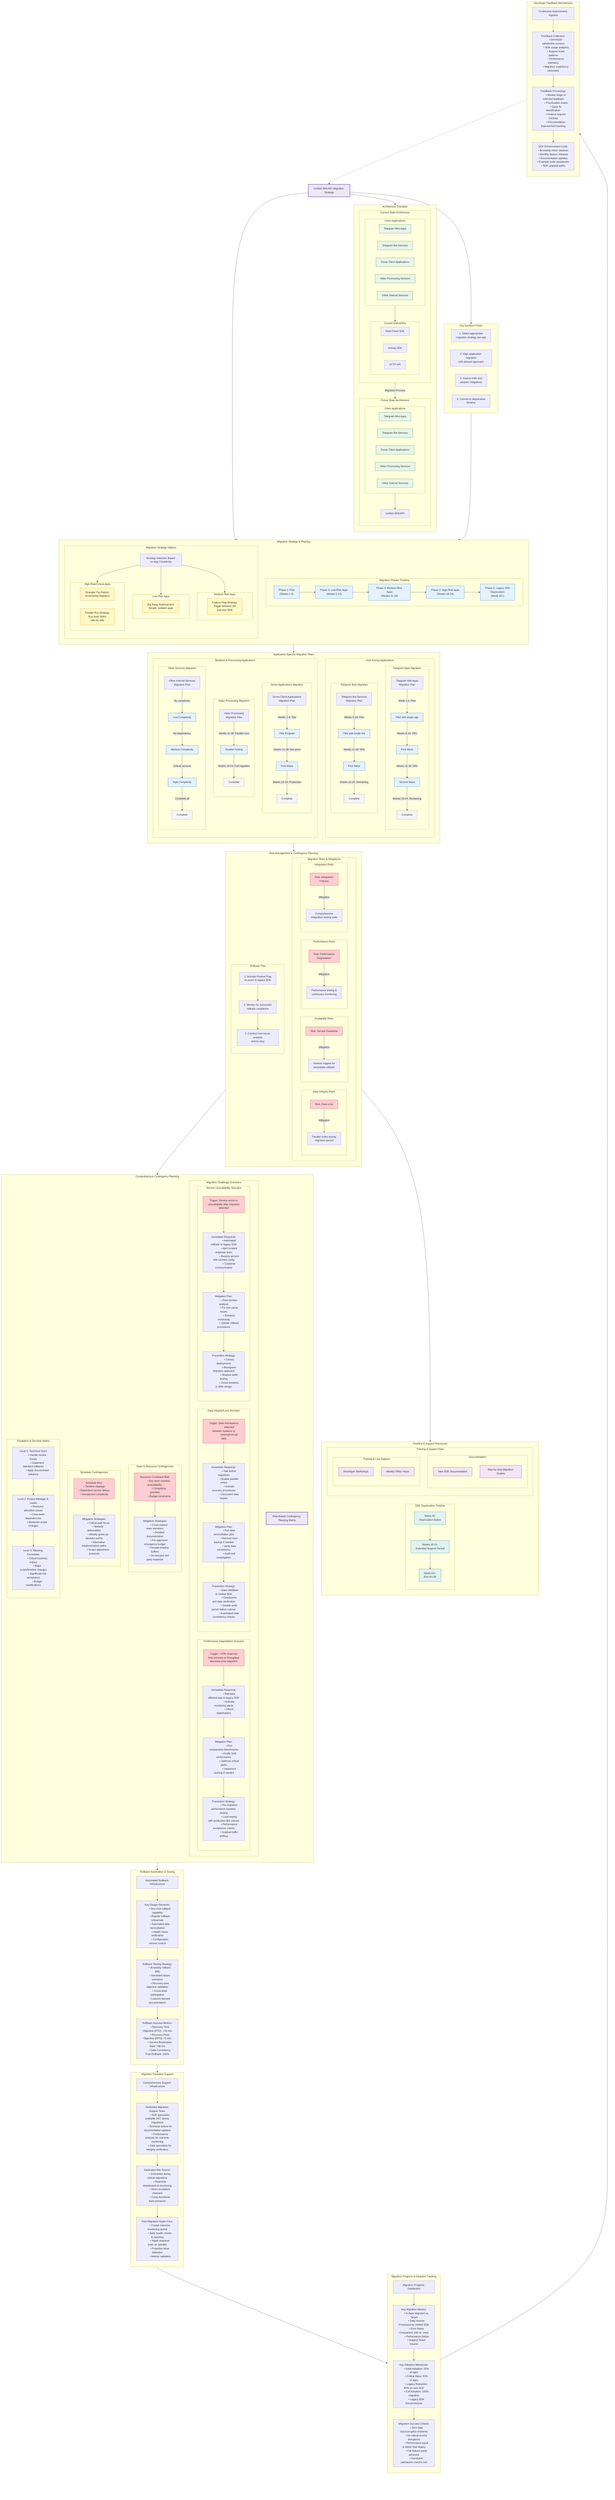 flowchart TD
    classDef app fill:#e8f5e9,stroke:#2e7d32,stroke-width:1px
    classDef phase fill:#e3f2fd,stroke:#1565c0,stroke-width:1px
    classDef strategy fill:#fff9c4,stroke:#f57f17,stroke-width:1px
    classDef risk fill:#ffcdd2,stroke:#c62828,stroke-width:1px
    classDef complete fill:#f5f5f5,stroke:#333,stroke-width:1px,stroke-dasharray: 5 5
    classDef sectionTitle fill:#ede7f6,stroke:#4527a0,stroke-width:2px
    classDef timeline fill:#e0f2f1,stroke:#00796b,stroke-width:1px
    classDef support fill:#f3e5f5,stroke:#6a1b9a,stroke-width:1px
    
    %% Main Title - Central Organizing Element
    MigrationTitle["Unified SDK/API Migration Strategy"]:::sectionTitle
    
    %% Architecture States
    subgraph ArchitectureStates["Architecture Transition"]
        direction TB
        
        %% Current State - More compact representation
        subgraph CurrentState["Current State Architecture"]
            direction TB
            
            %% Group applications together
            subgraph CurrentApps["Client Applications"]
                direction LR
                TelegramApps["Telegram Mini Apps"]:::app
                TelegramBots["Telegram Bot Services"]:::app
                DroneClients["Drone Client Applications"]:::app
                VideoProcessing["Video Processing Services"]:::app
                OtherServices["Other Internal Services"]:::app
            end
            
            %% Group SDKs together
            subgraph CurrentSDKs["Current SDKs/APIs"]
                direction LR
                DataCloudSDK["Data Cloud SDK"]
                ActivitySDK["Activity SDK"]
                HttpAPI["HTTP API"]
            end
            
            %% Current connections - simplified
            CurrentApps --> CurrentSDKs
        end
        
        %% Add transition arrow
        CurrentState -- "Migration Process" --> FutureState
        
        %% Future State - More compact representation
        subgraph FutureState["Future State Architecture"]
            direction TB
            
            %% Group applications together
            subgraph FutureApps["Client Applications"]
                direction LR
                TelegramAppsFuture["Telegram Mini Apps"]:::app
                TelegramBotsFuture["Telegram Bot Services"]:::app
                DroneClientsFuture["Drone Client Applications"]:::app
                VideoProcessingFuture["Video Processing Services"]:::app
                OtherServicesFuture["Other Internal Services"]:::app
            end
            
            %% Unified SDK
            UnifiedSDK["Unified SDK/API"]
            
            %% Future connections - simplified
            FutureApps --> UnifiedSDK
        end
    end
    
    %% Connect to Main Title
    MigrationTitle --> ArchitectureStates
    
    %% Migration Strategy Section
    subgraph MigrationStrategySection["Migration Strategy & Phasing"]
        direction TB
        
        %% Migration Phases - Timeline representation
        subgraph MigrationPhases["Migration Phases Timeline"]
            direction LR
            Phase1["Phase 1: Pilot<br>(Weeks 1-4)"]:::phase
            Phase2["Phase 2: Low-Risk Apps<br>(Weeks 5-10)"]:::phase
            Phase3["Phase 3: Medium-Risk Apps<br>(Weeks 11-18)"]:::phase
            Phase4["Phase 4: High-Risk Apps<br>(Weeks 19-24)"]:::phase
            Phase5["Phase 5: Legacy SDK<br>Deprecation<br>(Week 25+)"]:::phase
            
            Phase1 --> Phase2 --> Phase3 --> Phase4 --> Phase5
        end
        
        %% Migration Strategies - Better organized
        subgraph MigrationStrategies["Migration Strategy Options"]
            direction TB
            
            StrategyTitle["Strategy Selection Based on App Complexity"]
            
            subgraph LowRiskStrategies["Low-Risk Apps"]
                direction LR
                BigBang["Big Bang Replacement:<br>Simple, isolated apps"]:::strategy
            end
            
            subgraph MediumRiskStrategies["Medium-Risk Apps"]
                direction LR
                FeatureFlags["Feature Flag Strategy:<br>Toggle between old<br>and new SDK"]:::strategy
            end
            
            subgraph HighRiskStrategies["High-Risk/Critical Apps"]
                direction LR
                StrangerPattern["Strangler Fig Pattern:<br>Incremental Migration"]:::strategy
                ParallelRuns["Parallel Run Strategy:<br>Run both SDKs<br>side by side"]:::strategy
            end
            
            StrategyTitle --> LowRiskStrategies & MediumRiskStrategies & HighRiskStrategies
        end
    end
    
    %% Connect to Main Title
    MigrationTitle --> MigrationStrategySection
    
    %% Application-Specific Plans
    subgraph AppMigrationPlans["Application-Specific Migration Plans"]
        direction TB
        
        %% Two columns of application plans
        subgraph AppGroup1["User-Facing Applications"]
            direction TB
            
            %% Telegram Mini Apps Migration
            subgraph TelegramMigration["Telegram Apps Migration"]
                direction TB
                TelegramPlan["Telegram Mini Apps<br>Migration Plan"]
                TelegramPlan -- "Week 1-4: Pilot" --> TelegramPilot[Pilot with single app]:::phase
                TelegramPilot -- "Weeks 5-10: 25%" --> TelegramWave1[First Wave]:::phase
                TelegramWave1 -- "Weeks 11-18: 50%" --> TelegramWave2[Second Wave]:::phase
                TelegramWave2 -- "Weeks 19-24: Remaining" --> TelegramComplete[Complete]:::complete
            end
            
            %% Telegram Bots Migration
            subgraph BotsMigration["Telegram Bots Migration"]
                direction TB
                BotsPlan["Telegram Bot Services<br>Migration Plan"]
                BotsPlan -- "Weeks 5-10: Pilot" --> BotsPilot[Pilot with single bot]:::phase
                BotsPilot -- "Weeks 11-18: 50%" --> BotsWave1[First Wave]:::phase
                BotsWave1 -- "Weeks 19-24: Remaining" --> BotsComplete[Complete]:::complete
            end
        end
        
        subgraph AppGroup2["Backend & Processing Applications"]
            direction TB
            
            %% Drone Clients Migration
            subgraph DroneMigration["Drone Applications Migration"]
                direction TB
                DronePlan["Drone Client Applications<br>Migration Plan"]
                DronePlan -- "Weeks 1-4: Test" --> DronePilot[Pilot Program]:::phase
                DronePilot -- "Weeks 11-18: Non-prod" --> DroneWave1[First Wave]:::phase
                DroneWave1 -- "Weeks 19-24: Production" --> DroneComplete[Complete]:::complete
            end
            
            %% Video Processing Migration
            subgraph VideoMigration["Video Processing Migration"]
                direction TB
                VideoPlan["Video Processing<br>Migration Plan"]
                VideoPlan -- "Weeks 11-18: Parallel runs" --> VideoPilot[Parallel Testing]:::phase
                VideoPilot -- "Weeks 19-24: Full migration" --> VideoComplete[Complete]:::complete
            end
            
            %% Other Services Migration
            subgraph OtherMigration["Other Services Migration"]
                direction TB
                OtherPlan["Other Internal Services<br>Migration Plan"]
                OtherPlan -- "By complexity" --> OtherWave1[Low Complexity]:::phase
                OtherWave1 -- "By dependency" --> OtherWave2[Medium Complexity]:::phase
                OtherWave2 -- "Critical services" --> OtherWave3[High Complexity]:::phase
                OtherWave3 -- "Complete all" --> OtherComplete[Complete]:::complete
            end
        end
    end
    
    %% Connect to Strategy Section
    MigrationStrategySection --> AppMigrationPlans
    
    %% Risk Management Section
    subgraph RiskManagement["Risk Management & Contingency Planning"]
        direction TB
        
        %% Risk Factors - Better organized
        subgraph RiskFactors["Migration Risks & Mitigations"]
            direction LR
            
            subgraph DataRisks["Data Integrity Risks"]
                direction TB
                DataLoss["Risk: Data Loss"]:::risk
                DataLoss -- "Mitigation" --> DataMitigation["Parallel writes during<br>migration period"]
            end
            
            subgraph AvailabilityRisks["Availability Risks"]
                direction TB
                Downtime["Risk: Service Downtime"]:::risk
                Downtime -- "Mitigation" --> DowntimeMitigation["Feature toggles for<br>immediate rollback"]
            end
            
            subgraph PerformanceRisks["Performance Risks"]
                direction TB
                PerformanceRisk["Risk: Performance<br>Degradation"]:::risk
                PerformanceRisk -- "Mitigation" --> PerfMitigation["Performance testing &<br>continuous monitoring"]
            end
            
            subgraph IntegrationRisks["Integration Risks"]
                direction TB
                IntegrationRisk["Risk: Integration<br>Failures"]:::risk
                IntegrationRisk -- "Mitigation" --> IntegrationMitigation["Comprehensive<br>integration testing suite"]
            end
        end
        
        %% Rollback Plan - More structured
        subgraph RollbackPlanSection["Rollback Plan"]
            direction TB
            
            RollbackStep1["1. Activate Feature Flag<br>to revert to legacy SDK"]
            RollbackStep2["2. Monitor for successful<br>rollback completion"]
            RollbackStep3["3. Conduct root cause analysis<br>before retry"]
            
            RollbackStep1 --> RollbackStep2 --> RollbackStep3
        end
    end
    
    %% Connect to Application Plans
    AppMigrationPlans --> RiskManagement
    
    %% Timeline & Support
    subgraph TimelineAndSupport["Timeline & Support Resources"]
        direction LR
        
        %% SDK Deprecation Timeline
        subgraph DeprecationTimelineSection["SDK Deprecation Timeline"]
            direction TB
            DepNotice["Week 25:<br>Deprecation Notice"]:::timeline
            SupportPeriod["Weeks 25-51:<br>Extended Support Period"]:::timeline
            EOL["Week 52+:<br>End-of-Life"]:::timeline
            
            DepNotice --> SupportPeriod --> EOL
        end
        
        %% Education and Support - More structured
        subgraph SupportSection["Training & Support Plan"]
            direction TB
            
            subgraph Documentation["Documentation"]
                direction TB
                Docs["New SDK Documentation"]:::support
                Guides["Step-by-step Migration Guides"]:::support
            end
            
            subgraph TrainingSupport["Training & Live Support"]
                direction TB
                Workshops["Developer Workshops"]:::support
                OfficeHours["Weekly Office Hours"]:::support
            end
        end
    end
    
    %% Connect to Risk Management
    RiskManagement --> TimelineAndSupport
    
    %% Overall Flow Connections
    subgraph ConnectionsNote["Key Decision Points"]
        StrategySelection["1. Select appropriate<br>migration strategy per app"]
        PhaseAlignment["2. Align application migration<br>with phased approach"]
        RiskAssessment["3. Assess risks and<br>prepare mitigations"]
        TimelineCommitment["4. Commit to deprecation<br>timeline"]
    end
    
    MigrationTitle --> ConnectionsNote
    ConnectionsNote --> MigrationStrategySection
    
    %% Add a new comprehensive contingency section
    subgraph ContingencyPlans["Comprehensive Contingency Planning"]
        direction TB
        
        ContingencyTitle["Risk-Based Contingency Planning Matrix"]:::sectionTitle
        
        subgraph MigrationChallenges["Migration Challenge Scenarios"]
            direction LR
            
            subgraph PerformanceContingency["Performance Degradation Scenario"]
                direction TB
                PerfTrigger["Trigger: >20% response
                time increase or throughput
                decrease post-migration"]:::risk
                
                PerfResponse1["Immediate Response:
                • Roll back affected app to legacy SDK
                • Activate monitoring alerts
                • Inform stakeholders"]
                
                PerfResponse2["Mitigation Plan:
                • Run comparative benchmarks
                • Profile SDK performance
                • Optimize critical paths
                • Implement caching if needed"]
                
                PerfResponse3["Prevention Strategy:
                • Pre-migration performance baseline testing
                • Load testing with production-like volume
                • Performance acceptance criteria
                • Gradual traffic shifting"]
                
                PerfTrigger --> PerfResponse1 --> PerfResponse2 --> PerfResponse3
            end
            
            subgraph DataContingency["Data Integrity/Loss Scenario"]
                direction TB
                DataTrigger["Trigger: Data discrepancy
                detected between systems or
                missing/corrupt data"]:::risk
                
                DataResponse1["Immediate Response:
                • Halt further migrations
                • Enable parallel writes
                • Activate recovery procedures
                • Document data impact"]
                
                DataResponse2["Mitigation Plan:
                • Run data reconciliation jobs
                • Recover from backup if needed
                • Verify data consistency
                • Audit trail investigation"]
                
                DataResponse3["Prevention Strategy:
                • Data validation in Unified SDK
                • Checksums and data verification
                • Double-write period before cutover
                • Automated data consistency checks"]
                
                DataTrigger --> DataResponse1 --> DataResponse2 --> DataResponse3
            end
            
            subgraph AvailabilityContingency["Service Unavailability Scenario"]
                direction TB
                AvailTrigger["Trigger: Service errors or
                unavailability after migration
                detected"]:::risk
                
                AvailResponse1["Immediate Response:
                • Automated rollback to legacy SDK
                • Alert incident response team
                • Restore service with cached config
                • Customer communication"]
                
                AvailResponse2["Mitigation Plan:
                • Post-mortem analysis
                • Fix root cause issues
                • Enhance monitoring
                • Update rollback procedures"]
                
                AvailResponse3["Prevention Strategy:
                • Canary deployments
                • Blue/green migration approach
                • Shadow traffic testing
                • Circuit breakers in SDK design"]
                
                AvailTrigger --> AvailResponse1 --> AvailResponse2 --> AvailResponse3
            end
        end
        
        subgraph TeamContingency["Team & Resource Contingencies"]
            direction TB
            
            ResourceShortage["Resource Constraint Risk:
            • Key team member unavailability 
            • Competing priorities
            • Budget constraints"]:::risk
            
            ResourceResponse["Mitigation Strategies:
            • Cross-trained team members
            • Detailed documentation
            • Pre-approved emergency budget
            • Flexible timeline buffers
            • On-demand 3rd party expertise"]
            
            ResourceShortage --> ResourceResponse
        end
        
        subgraph ScheduleContingency["Schedule Contingencies"]
            direction TB
            
            ScheduleDelay["Schedule Risk:
            • Timeline slippage
            • Dependent service delays
            • Unexpected complexity"]:::risk
            
            ScheduleResponse["Mitigation Strategies:
            • Critical path focus
            • Modular deliverables
            • Weekly go/no-go decision points
            • Alternative implementation paths
            • Scope adjustment protocols"]
            
            ScheduleDelay --> ScheduleResponse
        end
        
        subgraph EscalationMatrix["Escalation & Decision Matrix"]
            direction TB
            
            Level1["Level 1: Technical Team
            • Handle routine issues
            • Implement standard rollbacks
            • Apply documented solutions"]
            
            Level2["Level 2: Project Manager & Leads
            • Resource allocation issues
            • Cross-team dependencies
            • Moderate scope changes"]
            
            Level3["Level 3: Steering Committee
            • Critical business impact
            • Major scope/timeline changes
            • Significant risk acceptance
            • Budget modifications"]
            
            Level1 --> Level2 --> Level3
        end
    end
    
    %% Connect contingency to the Risk Management section
    RiskManagement --> ContingencyPlans
    
    %% Add rollback automation section
    subgraph RollbackAutomation["Rollback Automation & Testing"]
        direction TB
        
        RollbackTitle["Automated Rollback Infrastructure"]
        
        RollbackDesign["Key Design Elements:
        • One-click rollback capability
        • Regular rollback rehearsals
        • Automated data reconciliation
        • Health check verification
        • Configuration version control"]
        
        RollbackTesting["Rollback Testing Strategy:
        • Bi-weekly rollback drills
        • Simulated failure scenarios
        • Recovery time objective validation
        • Cross-team participation
        • Lessons learned documentation"]
        
        RollbackMetrics["Rollback Success Metrics:
        • Recovery Time Objective (RTO): <15 min
        • Recovery Point Objective (RPO): <5 min
        • Service Restoration Rate: >99.5%
        • Data Consistency Post-Rollback: 100%"]
        
        RollbackTitle --> RollbackDesign --> RollbackTesting --> RollbackMetrics
    end
    
    %% Connect rollback automation to the contingency plans
    ContingencyPlans --> RollbackAutomation
    
    %% Add transition support
    subgraph TransitionSupport["Migration Transition Support"]
        direction TB
        
        SupportTitle["Comprehensive Support Infrastructure"]
        
        SupportTeam["Dedicated Migration Support Team:
        • SDK specialists available 24/7 during migrations
        • Technical writers for documentation updates
        • Performance analysts for real-time monitoring
        • Data specialists for integrity verification"]
        
        WarRooms["Dedicated War Rooms:
        • Scheduled during critical migrations
        • Real-time dashboards & monitoring
        • Direct escalation channels
        • Cross-functional team presence"]
        
        HyperCare["Post-Migration Hyper-Care:
        • 2-week intensive monitoring period
        • Daily health checks & reporting
        • Rapid response team on standby
        • Proactive issue detection
        • Metrics validation"]
        
        SupportTitle --> SupportTeam --> WarRooms --> HyperCare
    end
    
    %% Connect transition support to rollback automation
    RollbackAutomation --> TransitionSupport
    
    %% Add adoption tracking
    subgraph AdoptionTracking["Migration Progress & Adoption Tracking"]
        direction TB
        
        TrackingTitle["Migration Progress Dashboard"]
        
        TrackingMetrics["Key Migration Metrics:
        • % Apps Migrated vs. Target
        • Data Volume Processed by Unified SDK
        • Error Rates Comparison (old vs. new)
        • Performance Deltas
        • Support Ticket Volume"]
        
        MilestoneTracking["Key Adoption Milestones:
        • Initial Adoption: 20% of apps
        • Critical Mass: 50% of apps
        • Legacy Reduction: 80% on new SDK
        • Full Adoption: 100% migration
        • Legacy SDK Decommission"]
        
        SuccessDefinition["Migration Success Criteria:
        • Zero data loss/corruption incidents
        • No critical service disruptions
        • Performance equal or better than legacy
        • Full feature parity achieved
        • Developer satisfaction metrics met"]
        
        TrackingTitle --> TrackingMetrics --> MilestoneTracking --> SuccessDefinition
    end
    
    %% Connect adoption tracking to transition support
    TransitionSupport --> AdoptionTracking
    
    %% Update Timeline & Support to include feedback mechanisms
    subgraph FeedbackLoops["Developer Feedback Mechanisms"]
        direction TB
        
        FeedbackTitle["Continuous Improvement Pipeline"]
        
        FeedbackChannels["Feedback Collection:
        • Developer satisfaction surveys
        • SDK usage analytics
        • Support ticket patterns
        • Performance telemetry
        • Migration experience interviews"]
        
        FeedbackProcess["Feedback Processing:
        • Weekly triage of collected feedback
        • Prioritization matrix
        • Quick fix identification
        • Feature request tracking
        • Documentation improvement backlog"]
        
        SDKImprovements["SDK Enhancement Cycle:
        • Bi-weekly minor releases
        • Monthly feature releases
        • Documentation updates
        • Example code repositories
        • SDK upgrade paths"]
        
        FeedbackTitle --> FeedbackChannels --> FeedbackProcess --> SDKImprovements
    end
    
    %% Connect feedback loops to adoption tracking
    AdoptionTracking --> FeedbackLoops
    
    %% Connect all the way back to the main title for completeness
    FeedbackLoops -.-> MigrationTitle